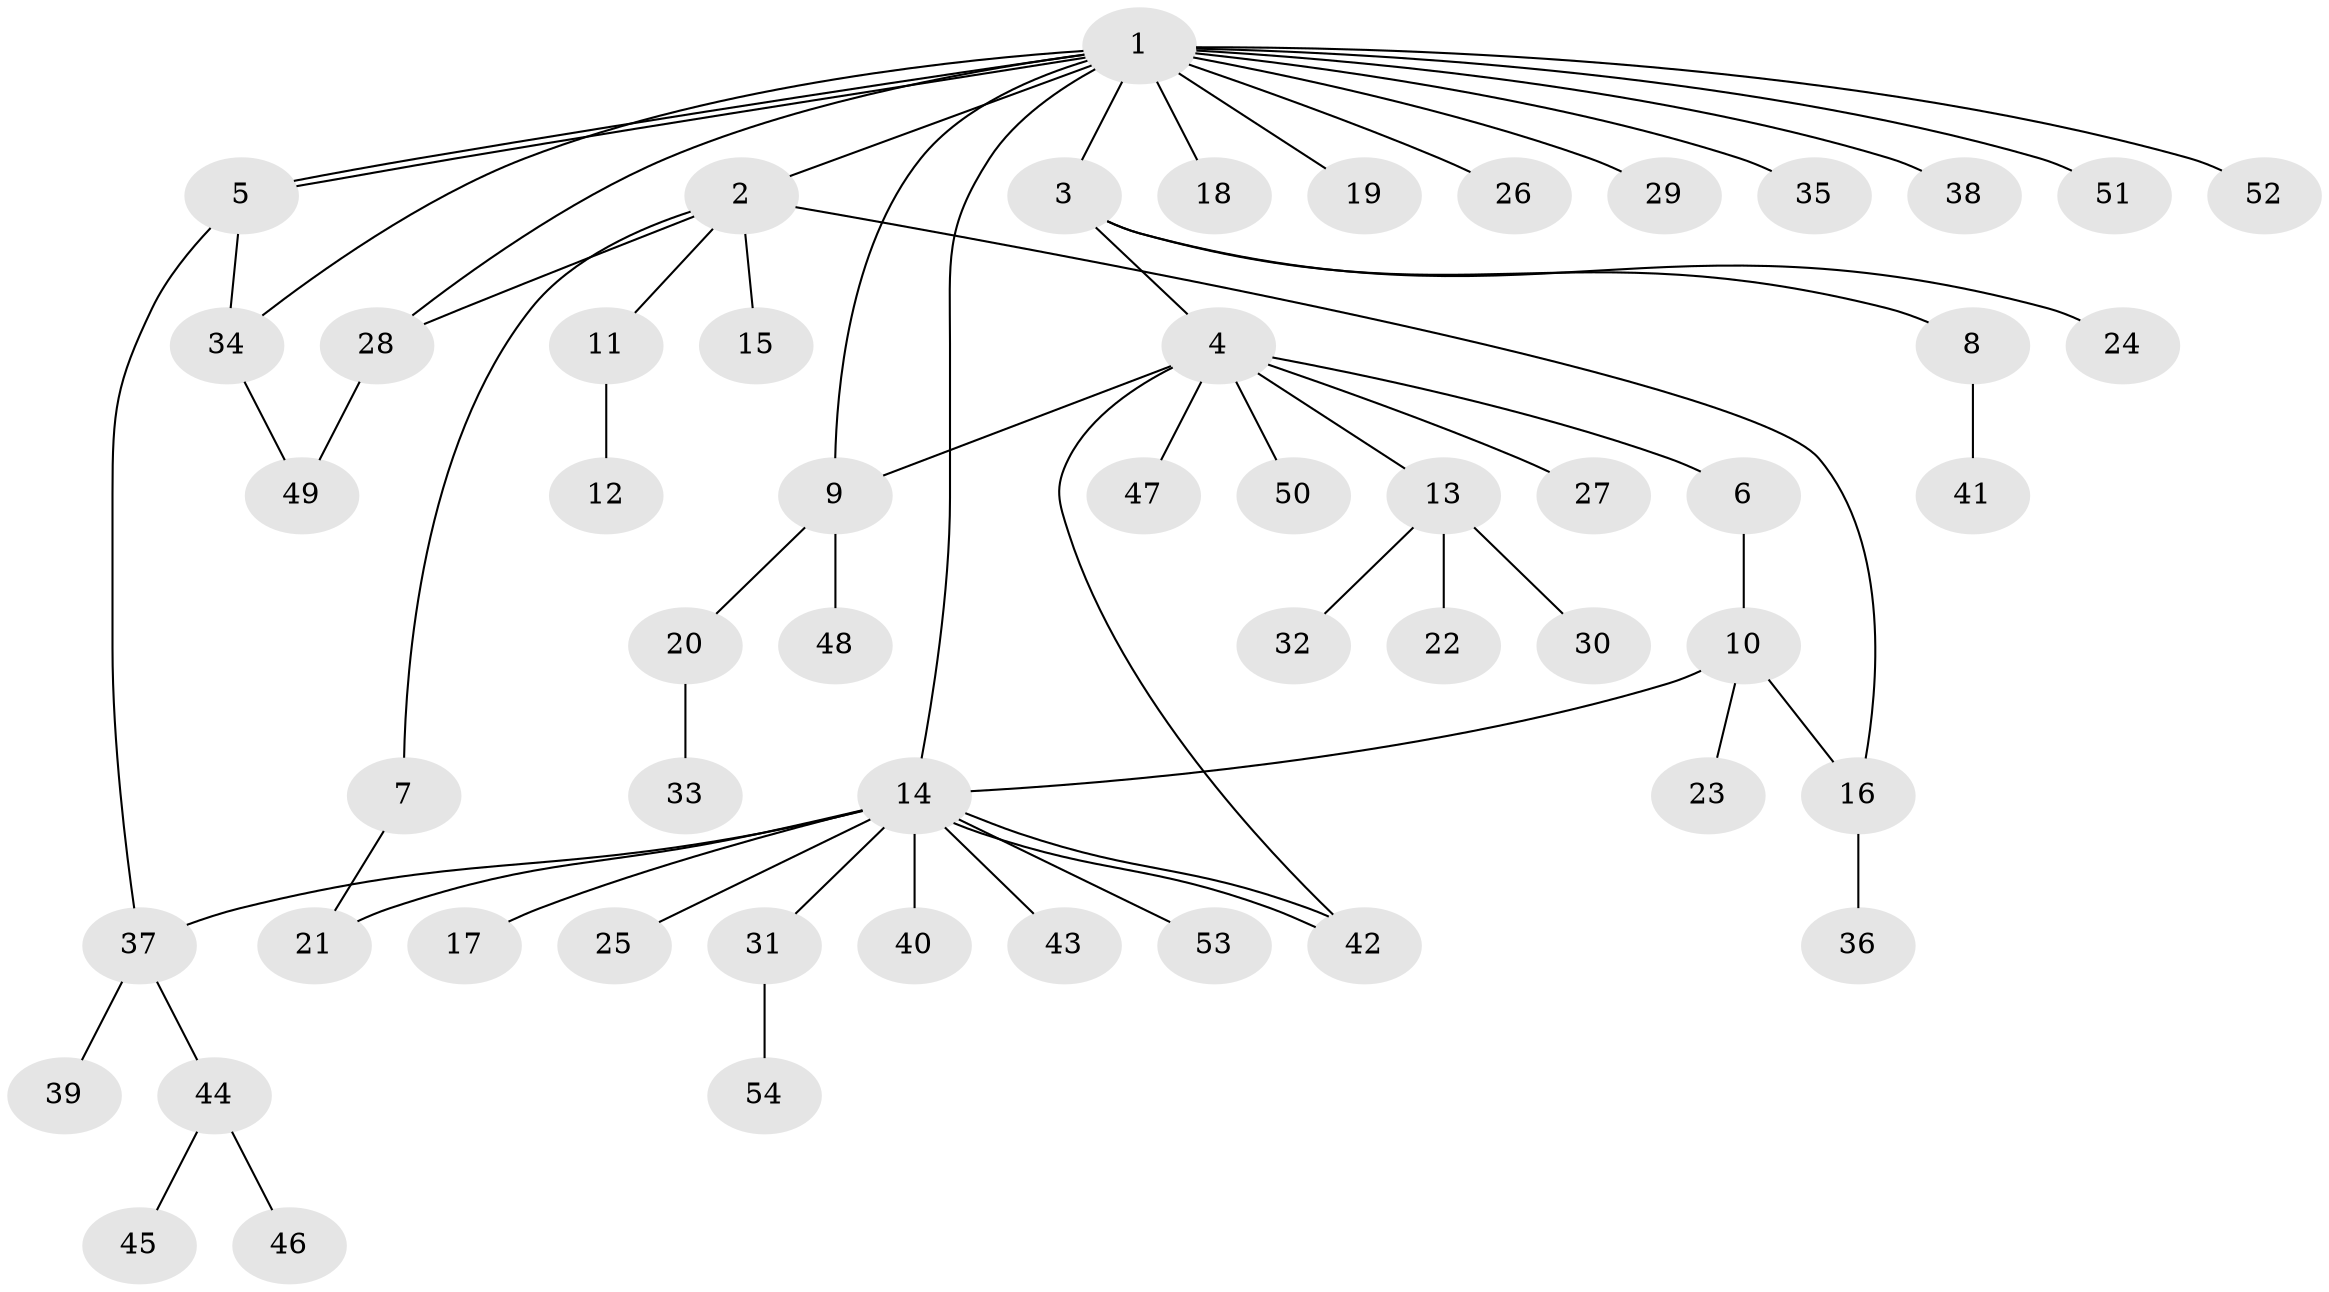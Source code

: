 // coarse degree distribution, {3: 0.02702702702702703, 1: 0.7837837837837838, 6: 0.02702702702702703, 2: 0.13513513513513514, 26: 0.02702702702702703}
// Generated by graph-tools (version 1.1) at 2025/50/03/04/25 21:50:23]
// undirected, 54 vertices, 64 edges
graph export_dot {
graph [start="1"]
  node [color=gray90,style=filled];
  1;
  2;
  3;
  4;
  5;
  6;
  7;
  8;
  9;
  10;
  11;
  12;
  13;
  14;
  15;
  16;
  17;
  18;
  19;
  20;
  21;
  22;
  23;
  24;
  25;
  26;
  27;
  28;
  29;
  30;
  31;
  32;
  33;
  34;
  35;
  36;
  37;
  38;
  39;
  40;
  41;
  42;
  43;
  44;
  45;
  46;
  47;
  48;
  49;
  50;
  51;
  52;
  53;
  54;
  1 -- 2;
  1 -- 3;
  1 -- 5;
  1 -- 5;
  1 -- 9;
  1 -- 14;
  1 -- 18;
  1 -- 19;
  1 -- 26;
  1 -- 28;
  1 -- 29;
  1 -- 34;
  1 -- 35;
  1 -- 38;
  1 -- 51;
  1 -- 52;
  2 -- 7;
  2 -- 11;
  2 -- 15;
  2 -- 16;
  2 -- 28;
  3 -- 4;
  3 -- 8;
  3 -- 24;
  4 -- 6;
  4 -- 9;
  4 -- 13;
  4 -- 27;
  4 -- 42;
  4 -- 47;
  4 -- 50;
  5 -- 34;
  5 -- 37;
  6 -- 10;
  7 -- 21;
  8 -- 41;
  9 -- 20;
  9 -- 48;
  10 -- 14;
  10 -- 16;
  10 -- 23;
  11 -- 12;
  13 -- 22;
  13 -- 30;
  13 -- 32;
  14 -- 17;
  14 -- 21;
  14 -- 25;
  14 -- 31;
  14 -- 37;
  14 -- 40;
  14 -- 42;
  14 -- 42;
  14 -- 43;
  14 -- 53;
  16 -- 36;
  20 -- 33;
  28 -- 49;
  31 -- 54;
  34 -- 49;
  37 -- 39;
  37 -- 44;
  44 -- 45;
  44 -- 46;
}
